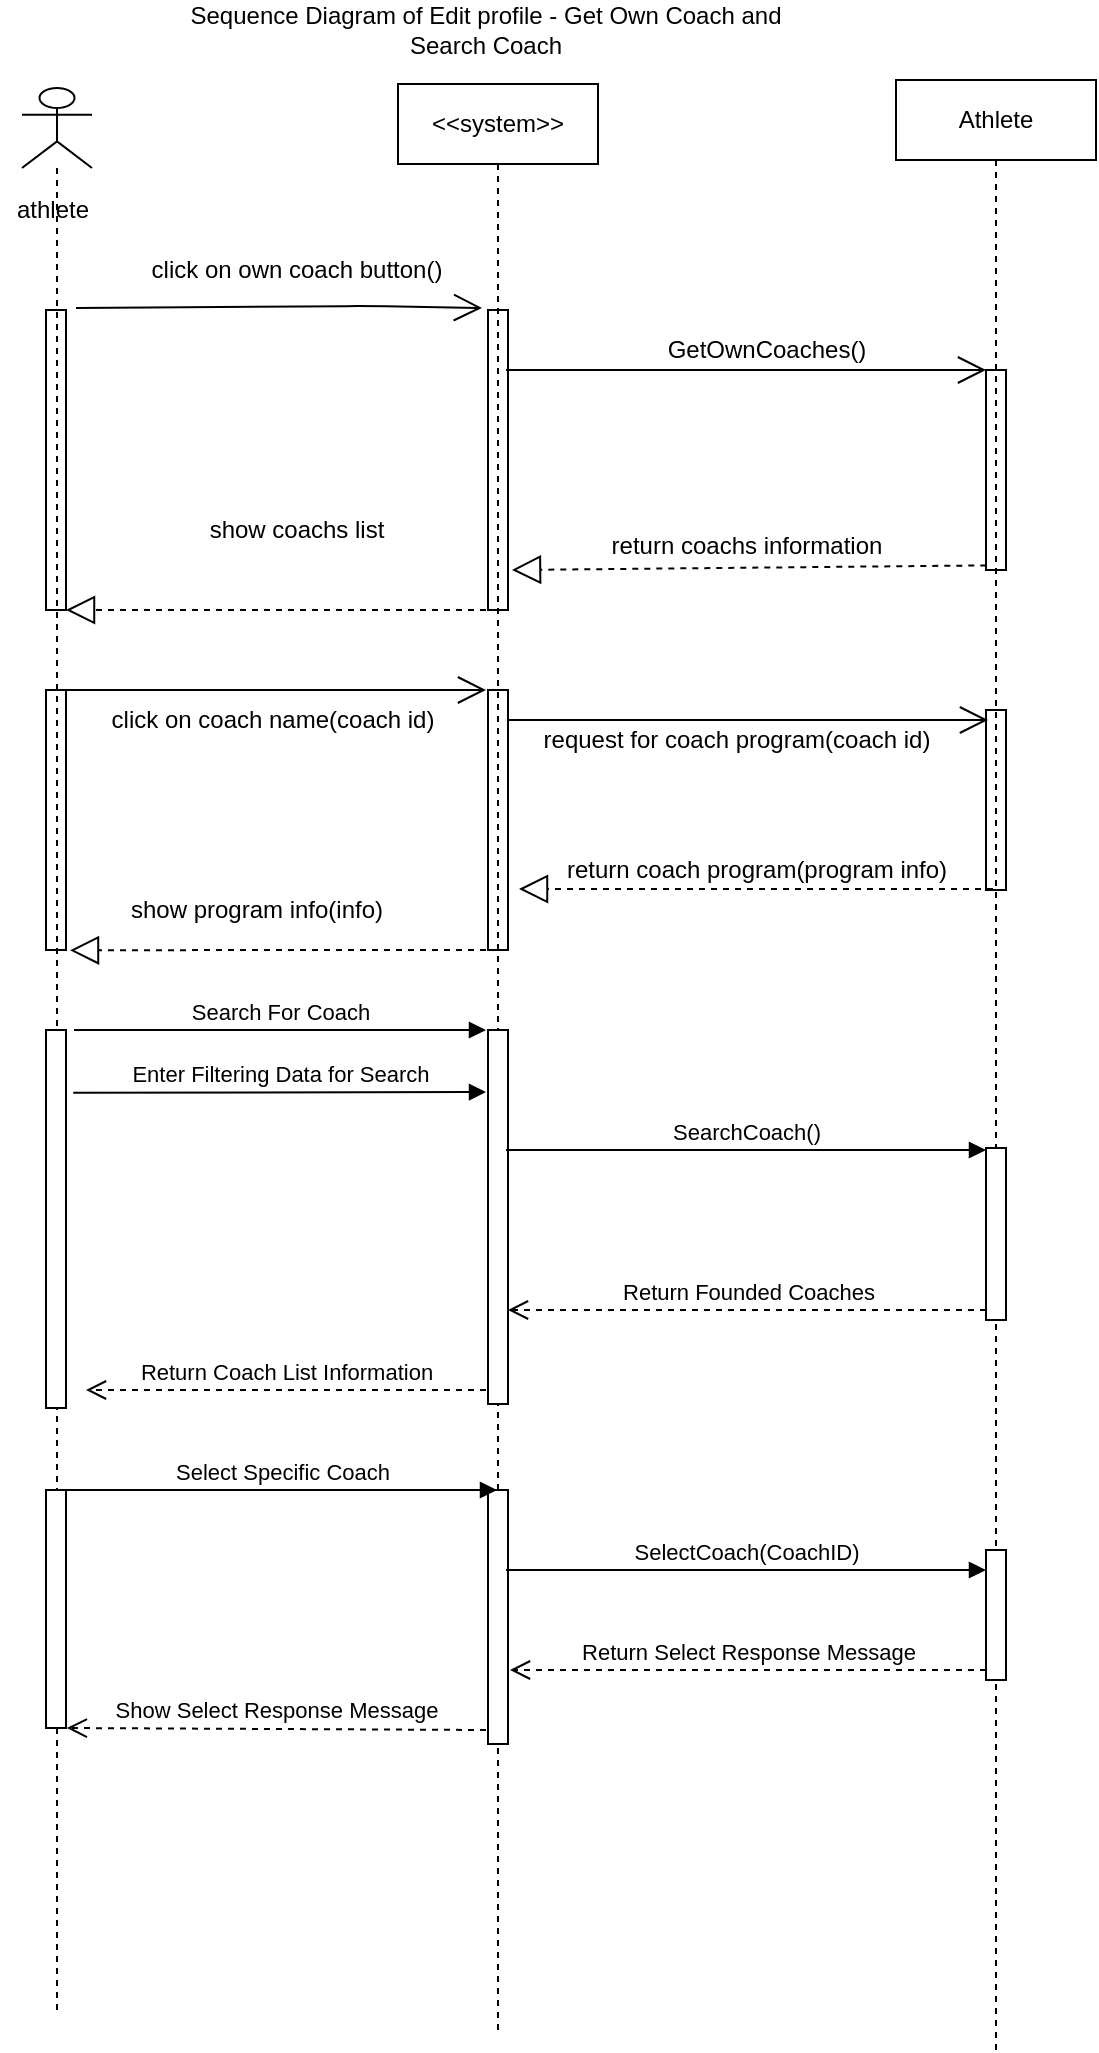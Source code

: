 <mxfile version="12.3.8" type="github" pages="1">
  <diagram id="r_8a1xCY7EOqZlu9KzJ9" name="Page-1">
    <mxGraphModel dx="1038" dy="548" grid="1" gridSize="10" guides="1" tooltips="1" connect="1" arrows="1" fold="1" page="1" pageScale="1" pageWidth="827" pageHeight="1169" math="0" shadow="0">
      <root>
        <mxCell id="0"/>
        <mxCell id="1" parent="0"/>
        <mxCell id="oWH08BV5QVG5EaFKPN-z-2" value="" style="html=1;points=[];perimeter=orthogonalPerimeter;" parent="1" vertex="1">
          <mxGeometry x="640" y="200" width="10" height="100" as="geometry"/>
        </mxCell>
        <mxCell id="oWH08BV5QVG5EaFKPN-z-4" value="click on own coach button()" style="text;html=1;align=center;verticalAlign=middle;resizable=0;points=[];;autosize=1;" parent="1" vertex="1">
          <mxGeometry x="215" y="140" width="160" height="20" as="geometry"/>
        </mxCell>
        <mxCell id="oWH08BV5QVG5EaFKPN-z-5" value="" style="endArrow=open;endFill=1;endSize=12;html=1;" parent="1" edge="1">
          <mxGeometry width="160" relative="1" as="geometry">
            <mxPoint x="185" y="169" as="sourcePoint"/>
            <mxPoint x="388" y="169" as="targetPoint"/>
            <Array as="points">
              <mxPoint x="330" y="168"/>
            </Array>
          </mxGeometry>
        </mxCell>
        <mxCell id="oWH08BV5QVG5EaFKPN-z-7" value="show coachs list" style="text;html=1;align=center;verticalAlign=middle;resizable=0;points=[];;autosize=1;" parent="1" vertex="1">
          <mxGeometry x="245" y="270" width="100" height="20" as="geometry"/>
        </mxCell>
        <mxCell id="oWH08BV5QVG5EaFKPN-z-8" value="" style="html=1;points=[];perimeter=orthogonalPerimeter;" parent="1" vertex="1">
          <mxGeometry x="391" y="360" width="10" height="130" as="geometry"/>
        </mxCell>
        <mxCell id="oWH08BV5QVG5EaFKPN-z-9" value="" style="endArrow=open;endFill=1;endSize=12;html=1;" parent="1" edge="1" source="cMLbqUwAu9itUyE34Vvo-7">
          <mxGeometry width="160" relative="1" as="geometry">
            <mxPoint x="180" y="362" as="sourcePoint"/>
            <mxPoint x="390" y="360" as="targetPoint"/>
          </mxGeometry>
        </mxCell>
        <mxCell id="oWH08BV5QVG5EaFKPN-z-10" value="" style="endArrow=block;dashed=1;endFill=0;endSize=12;html=1;entryX=1.2;entryY=0.876;entryDx=0;entryDy=0;entryPerimeter=0;" parent="1" edge="1">
          <mxGeometry width="160" relative="1" as="geometry">
            <mxPoint x="390" y="490" as="sourcePoint"/>
            <mxPoint x="182" y="490.16" as="targetPoint"/>
            <Array as="points">
              <mxPoint x="280" y="490"/>
            </Array>
          </mxGeometry>
        </mxCell>
        <mxCell id="oWH08BV5QVG5EaFKPN-z-11" value="" style="html=1;points=[];perimeter=orthogonalPerimeter;" parent="1" vertex="1">
          <mxGeometry x="391" y="170" width="10" height="150" as="geometry"/>
        </mxCell>
        <mxCell id="oWH08BV5QVG5EaFKPN-z-13" value="" style="endArrow=open;endFill=1;endSize=12;html=1;" parent="1" edge="1">
          <mxGeometry width="160" relative="1" as="geometry">
            <mxPoint x="400" y="200" as="sourcePoint"/>
            <mxPoint x="640" y="200" as="targetPoint"/>
          </mxGeometry>
        </mxCell>
        <mxCell id="oWH08BV5QVG5EaFKPN-z-14" value="GetOwnCoaches()" style="text;html=1;align=center;verticalAlign=middle;resizable=0;points=[];;autosize=1;" parent="1" vertex="1">
          <mxGeometry x="475" y="180" width="110" height="20" as="geometry"/>
        </mxCell>
        <mxCell id="oWH08BV5QVG5EaFKPN-z-15" value="" style="endArrow=block;dashed=1;endFill=0;endSize=12;html=1;exitX=0.014;exitY=0.977;exitDx=0;exitDy=0;exitPerimeter=0;" parent="1" source="oWH08BV5QVG5EaFKPN-z-2" edge="1">
          <mxGeometry width="160" relative="1" as="geometry">
            <mxPoint x="634" y="320" as="sourcePoint"/>
            <mxPoint x="403" y="300" as="targetPoint"/>
            <Array as="points"/>
          </mxGeometry>
        </mxCell>
        <mxCell id="oWH08BV5QVG5EaFKPN-z-16" value="return coachs information" style="text;html=1;align=center;verticalAlign=middle;resizable=0;points=[];;autosize=1;" parent="1" vertex="1">
          <mxGeometry x="445" y="277.5" width="150" height="20" as="geometry"/>
        </mxCell>
        <mxCell id="oWH08BV5QVG5EaFKPN-z-17" value="click on coach name(coach id)" style="text;html=1;align=center;verticalAlign=middle;resizable=0;points=[];;autosize=1;" parent="1" vertex="1">
          <mxGeometry x="192.5" y="365" width="180" height="20" as="geometry"/>
        </mxCell>
        <mxCell id="oWH08BV5QVG5EaFKPN-z-20" value="show program info(info)" style="text;html=1;align=center;verticalAlign=middle;resizable=0;points=[];;autosize=1;" parent="1" vertex="1">
          <mxGeometry x="205" y="460" width="140" height="20" as="geometry"/>
        </mxCell>
        <mxCell id="oWH08BV5QVG5EaFKPN-z-21" value="Sequence Diagram of Edit profile - Get Own Coach and Search Coach" style="text;html=1;strokeColor=none;fillColor=none;align=center;verticalAlign=middle;whiteSpace=wrap;rounded=0;" parent="1" vertex="1">
          <mxGeometry x="225" y="20" width="330" height="20" as="geometry"/>
        </mxCell>
        <mxCell id="oWH08BV5QVG5EaFKPN-z-24" value="" style="html=1;points=[];perimeter=orthogonalPerimeter;" parent="1" vertex="1">
          <mxGeometry x="640" y="370" width="10" height="90" as="geometry"/>
        </mxCell>
        <mxCell id="oWH08BV5QVG5EaFKPN-z-27" value="" style="endArrow=open;endFill=1;endSize=12;html=1;" parent="1" edge="1">
          <mxGeometry width="160" relative="1" as="geometry">
            <mxPoint x="401" y="375" as="sourcePoint"/>
            <mxPoint x="641" y="375" as="targetPoint"/>
          </mxGeometry>
        </mxCell>
        <mxCell id="oWH08BV5QVG5EaFKPN-z-28" value="" style="endArrow=block;dashed=1;endFill=0;endSize=12;html=1;" parent="1" edge="1">
          <mxGeometry width="160" relative="1" as="geometry">
            <mxPoint x="643.5" y="459.5" as="sourcePoint"/>
            <mxPoint x="406.5" y="459.5" as="targetPoint"/>
            <Array as="points"/>
          </mxGeometry>
        </mxCell>
        <mxCell id="oWH08BV5QVG5EaFKPN-z-29" value="request for coach program(coach id)" style="text;html=1;align=center;verticalAlign=middle;resizable=0;points=[];;autosize=1;" parent="1" vertex="1">
          <mxGeometry x="410" y="375" width="210" height="20" as="geometry"/>
        </mxCell>
        <mxCell id="oWH08BV5QVG5EaFKPN-z-30" value="return coach program(program info)" style="text;html=1;align=center;verticalAlign=middle;resizable=0;points=[];;autosize=1;" parent="1" vertex="1">
          <mxGeometry x="420" y="440" width="210" height="20" as="geometry"/>
        </mxCell>
        <mxCell id="cMLbqUwAu9itUyE34Vvo-1" value="&lt;span style=&quot;white-space: nowrap&quot;&gt;Athlete&lt;/span&gt;" style="shape=umlLifeline;perimeter=lifelinePerimeter;whiteSpace=wrap;html=1;container=1;collapsible=0;recursiveResize=0;outlineConnect=0;" parent="1" vertex="1">
          <mxGeometry x="595" y="55" width="100" height="985" as="geometry"/>
        </mxCell>
        <mxCell id="QY9l55fhSh0Wkc_nlJR2-14" value="" style="html=1;points=[];perimeter=orthogonalPerimeter;" vertex="1" parent="cMLbqUwAu9itUyE34Vvo-1">
          <mxGeometry x="45" y="534" width="10" height="86" as="geometry"/>
        </mxCell>
        <mxCell id="QY9l55fhSh0Wkc_nlJR2-21" value="" style="html=1;points=[];perimeter=orthogonalPerimeter;" vertex="1" parent="cMLbqUwAu9itUyE34Vvo-1">
          <mxGeometry x="45" y="735" width="10" height="65" as="geometry"/>
        </mxCell>
        <mxCell id="cMLbqUwAu9itUyE34Vvo-2" value="&lt;span style=&quot;white-space: nowrap&quot;&gt;&amp;lt;&amp;lt;system&amp;gt;&amp;gt;&lt;/span&gt;" style="shape=umlLifeline;perimeter=lifelinePerimeter;whiteSpace=wrap;html=1;container=1;collapsible=0;recursiveResize=0;outlineConnect=0;" parent="1" vertex="1">
          <mxGeometry x="346" y="57" width="100" height="973" as="geometry"/>
        </mxCell>
        <mxCell id="QY9l55fhSh0Wkc_nlJR2-11" value="" style="html=1;points=[];perimeter=orthogonalPerimeter;" vertex="1" parent="cMLbqUwAu9itUyE34Vvo-2">
          <mxGeometry x="45" y="473" width="10" height="187" as="geometry"/>
        </mxCell>
        <mxCell id="QY9l55fhSh0Wkc_nlJR2-13" value="SearchCoach()" style="html=1;verticalAlign=bottom;endArrow=block;" edge="1" parent="cMLbqUwAu9itUyE34Vvo-2">
          <mxGeometry width="80" relative="1" as="geometry">
            <mxPoint x="54" y="533" as="sourcePoint"/>
            <mxPoint x="294" y="533" as="targetPoint"/>
          </mxGeometry>
        </mxCell>
        <mxCell id="QY9l55fhSh0Wkc_nlJR2-19" value="" style="html=1;points=[];perimeter=orthogonalPerimeter;" vertex="1" parent="cMLbqUwAu9itUyE34Vvo-2">
          <mxGeometry x="45" y="703" width="10" height="127" as="geometry"/>
        </mxCell>
        <mxCell id="QY9l55fhSh0Wkc_nlJR2-20" value="SelectCoach(CoachID)" style="html=1;verticalAlign=bottom;endArrow=block;" edge="1" parent="cMLbqUwAu9itUyE34Vvo-2">
          <mxGeometry width="80" relative="1" as="geometry">
            <mxPoint x="54" y="743" as="sourcePoint"/>
            <mxPoint x="294" y="743" as="targetPoint"/>
          </mxGeometry>
        </mxCell>
        <mxCell id="cMLbqUwAu9itUyE34Vvo-5" value="" style="html=1;points=[];perimeter=orthogonalPerimeter;" parent="1" vertex="1">
          <mxGeometry x="170" y="360" width="10" height="130" as="geometry"/>
        </mxCell>
        <mxCell id="cMLbqUwAu9itUyE34Vvo-3" value="" style="html=1;points=[];perimeter=orthogonalPerimeter;" parent="1" vertex="1">
          <mxGeometry x="170" y="170" width="10" height="150" as="geometry"/>
        </mxCell>
        <mxCell id="cMLbqUwAu9itUyE34Vvo-6" value="" style="endArrow=block;dashed=1;endFill=0;endSize=12;html=1;" parent="1" edge="1">
          <mxGeometry width="160" relative="1" as="geometry">
            <mxPoint x="390" y="320" as="sourcePoint"/>
            <mxPoint x="180" y="320" as="targetPoint"/>
            <Array as="points"/>
          </mxGeometry>
        </mxCell>
        <mxCell id="cMLbqUwAu9itUyE34Vvo-7" value="" style="shape=umlLifeline;participant=umlActor;perimeter=lifelinePerimeter;whiteSpace=wrap;html=1;container=1;collapsible=0;recursiveResize=0;verticalAlign=top;spacingTop=36;labelBackgroundColor=#ffffff;outlineConnect=0;" parent="1" vertex="1">
          <mxGeometry x="158" y="59" width="35" height="961" as="geometry"/>
        </mxCell>
        <mxCell id="cMLbqUwAu9itUyE34Vvo-8" value="athlete" style="text;html=1;align=center;verticalAlign=middle;resizable=0;points=[];;autosize=1;" parent="cMLbqUwAu9itUyE34Vvo-7" vertex="1">
          <mxGeometry x="-10.5" y="51" width="50" height="20" as="geometry"/>
        </mxCell>
        <mxCell id="QY9l55fhSh0Wkc_nlJR2-8" value="" style="html=1;points=[];perimeter=orthogonalPerimeter;" vertex="1" parent="cMLbqUwAu9itUyE34Vvo-7">
          <mxGeometry x="12" y="471" width="10" height="189" as="geometry"/>
        </mxCell>
        <mxCell id="QY9l55fhSh0Wkc_nlJR2-10" value="Search For Coach" style="html=1;verticalAlign=bottom;endArrow=block;" edge="1" parent="cMLbqUwAu9itUyE34Vvo-7">
          <mxGeometry width="80" relative="1" as="geometry">
            <mxPoint x="26" y="471" as="sourcePoint"/>
            <mxPoint x="232" y="471" as="targetPoint"/>
          </mxGeometry>
        </mxCell>
        <mxCell id="QY9l55fhSh0Wkc_nlJR2-17" value="" style="html=1;points=[];perimeter=orthogonalPerimeter;" vertex="1" parent="cMLbqUwAu9itUyE34Vvo-7">
          <mxGeometry x="12" y="701" width="10" height="119" as="geometry"/>
        </mxCell>
        <mxCell id="QY9l55fhSh0Wkc_nlJR2-18" value="Select Specific Coach" style="html=1;verticalAlign=bottom;endArrow=block;" edge="1" parent="cMLbqUwAu9itUyE34Vvo-7" target="cMLbqUwAu9itUyE34Vvo-2">
          <mxGeometry width="80" relative="1" as="geometry">
            <mxPoint x="22" y="701" as="sourcePoint"/>
            <mxPoint x="102" y="701" as="targetPoint"/>
          </mxGeometry>
        </mxCell>
        <mxCell id="QY9l55fhSh0Wkc_nlJR2-12" value="Enter Filtering Data for Search" style="html=1;verticalAlign=bottom;endArrow=block;exitX=1.36;exitY=0.166;exitDx=0;exitDy=0;exitPerimeter=0;" edge="1" parent="1" source="QY9l55fhSh0Wkc_nlJR2-8">
          <mxGeometry width="80" relative="1" as="geometry">
            <mxPoint x="190" y="561" as="sourcePoint"/>
            <mxPoint x="390" y="561" as="targetPoint"/>
          </mxGeometry>
        </mxCell>
        <mxCell id="QY9l55fhSh0Wkc_nlJR2-15" value="Return Founded Coaches" style="html=1;verticalAlign=bottom;endArrow=open;dashed=1;endSize=8;" edge="1" parent="1" target="QY9l55fhSh0Wkc_nlJR2-11">
          <mxGeometry relative="1" as="geometry">
            <mxPoint x="640" y="670" as="sourcePoint"/>
            <mxPoint x="560" y="670" as="targetPoint"/>
          </mxGeometry>
        </mxCell>
        <mxCell id="QY9l55fhSh0Wkc_nlJR2-16" value="Return Coach List Information" style="html=1;verticalAlign=bottom;endArrow=open;dashed=1;endSize=8;" edge="1" parent="1">
          <mxGeometry relative="1" as="geometry">
            <mxPoint x="390" y="710" as="sourcePoint"/>
            <mxPoint x="190" y="710" as="targetPoint"/>
          </mxGeometry>
        </mxCell>
        <mxCell id="QY9l55fhSh0Wkc_nlJR2-24" value="Return Select Response Message" style="html=1;verticalAlign=bottom;endArrow=open;dashed=1;endSize=8;" edge="1" parent="1" source="QY9l55fhSh0Wkc_nlJR2-21">
          <mxGeometry relative="1" as="geometry">
            <mxPoint x="640" y="878" as="sourcePoint"/>
            <mxPoint x="402" y="850" as="targetPoint"/>
            <Array as="points">
              <mxPoint x="520" y="850"/>
            </Array>
          </mxGeometry>
        </mxCell>
        <mxCell id="QY9l55fhSh0Wkc_nlJR2-25" value="Show Select Response Message" style="html=1;verticalAlign=bottom;endArrow=open;dashed=1;endSize=8;entryX=1.04;entryY=1;entryDx=0;entryDy=0;entryPerimeter=0;" edge="1" parent="1" target="QY9l55fhSh0Wkc_nlJR2-17">
          <mxGeometry relative="1" as="geometry">
            <mxPoint x="390" y="880" as="sourcePoint"/>
            <mxPoint x="310" y="880" as="targetPoint"/>
          </mxGeometry>
        </mxCell>
      </root>
    </mxGraphModel>
  </diagram>
</mxfile>
